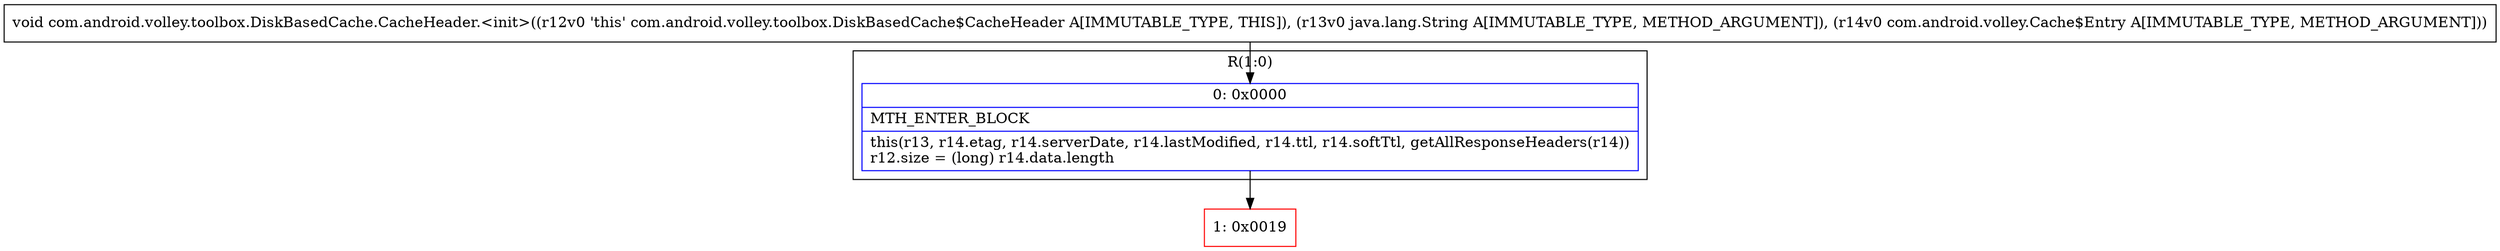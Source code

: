 digraph "CFG forcom.android.volley.toolbox.DiskBasedCache.CacheHeader.\<init\>(Ljava\/lang\/String;Lcom\/android\/volley\/Cache$Entry;)V" {
subgraph cluster_Region_769303552 {
label = "R(1:0)";
node [shape=record,color=blue];
Node_0 [shape=record,label="{0\:\ 0x0000|MTH_ENTER_BLOCK\l|this(r13, r14.etag, r14.serverDate, r14.lastModified, r14.ttl, r14.softTtl, getAllResponseHeaders(r14))\lr12.size = (long) r14.data.length\l}"];
}
Node_1 [shape=record,color=red,label="{1\:\ 0x0019}"];
MethodNode[shape=record,label="{void com.android.volley.toolbox.DiskBasedCache.CacheHeader.\<init\>((r12v0 'this' com.android.volley.toolbox.DiskBasedCache$CacheHeader A[IMMUTABLE_TYPE, THIS]), (r13v0 java.lang.String A[IMMUTABLE_TYPE, METHOD_ARGUMENT]), (r14v0 com.android.volley.Cache$Entry A[IMMUTABLE_TYPE, METHOD_ARGUMENT])) }"];
MethodNode -> Node_0;
Node_0 -> Node_1;
}

